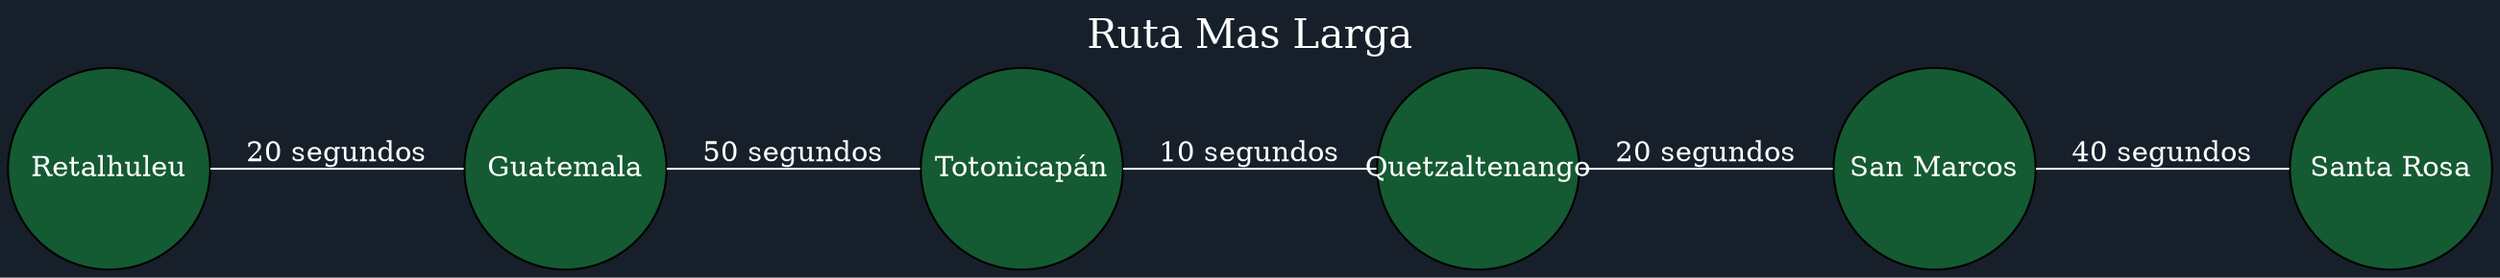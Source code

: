 graph Ruta {
  label="Ruta Mas Larga";
  labelloc="t";
  fontsize=20;
  fontcolor="white";
  bgcolor="#17202a";
  node [style=filled, fillcolor="#145a32", fontcolor="white", shape=circle, width=1.4, fixedsize=true];
  edge [color="white", fontcolor="white"];
  rankdir="LR";
  "Retalhuleu";
  "Retalhuleu";
  "Retalhuleu" -- "Guatemala" [label="20 segundos"];
  "Guatemala";
  "Guatemala";
  "Guatemala" -- "Totonicapán" [label="50 segundos"];
  "Totonicapán";
  "Totonicapán";
  "Totonicapán" -- "Quetzaltenango" [label="10 segundos"];
  "Quetzaltenango";
  "Quetzaltenango";
  "Quetzaltenango" -- "San Marcos" [label="20 segundos"];
  "San Marcos";
  "San Marcos";
  "San Marcos" -- "Santa Rosa" [label="40 segundos"];
  "Santa Rosa";
}